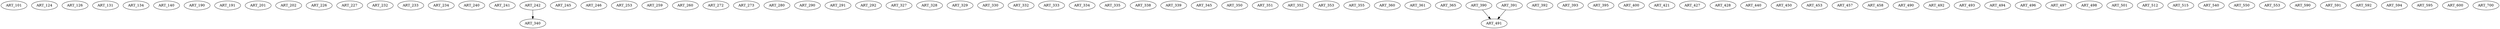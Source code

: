 digraph G {
    ART_101;
    ART_124;
    ART_126;
    ART_131;
    ART_134;
    ART_140;
    ART_190;
    ART_191;
    ART_201;
    ART_202;
    ART_226;
    ART_227;
    ART_232;
    ART_233;
    ART_234;
    ART_240;
    ART_241;
    ART_242;
    ART_245;
    ART_246;
    ART_253;
    ART_259;
    ART_260;
    ART_272;
    ART_273;
    ART_280;
    ART_290;
    ART_291;
    ART_292;
    ART_327;
    ART_328;
    ART_329;
    ART_330;
    ART_332;
    ART_333;
    ART_334;
    ART_335;
    ART_338;
    ART_339;
    edge [color=black];
    ART_242 -> ART_340;
    ART_345;
    ART_350;
    ART_351;
    ART_352;
    ART_353;
    ART_355;
    ART_360;
    ART_361;
    ART_365;
    ART_390;
    ART_391;
    ART_392;
    ART_393;
    ART_395;
    ART_400;
    ART_421;
    ART_427;
    ART_428;
    ART_440;
    ART_450;
    ART_453;
    ART_457;
    ART_458;
    ART_490;
    edge [color=black];
    ART_390 -> ART_491;
    ART_391 -> ART_491;
    ART_492;
    ART_493;
    ART_494;
    ART_496;
    ART_497;
    ART_498;
    ART_501;
    ART_512;
    ART_515;
    ART_540;
    ART_550;
    ART_553;
    ART_590;
    ART_591;
    ART_592;
    ART_594;
    ART_595;
    ART_600;
    ART_700;
}

